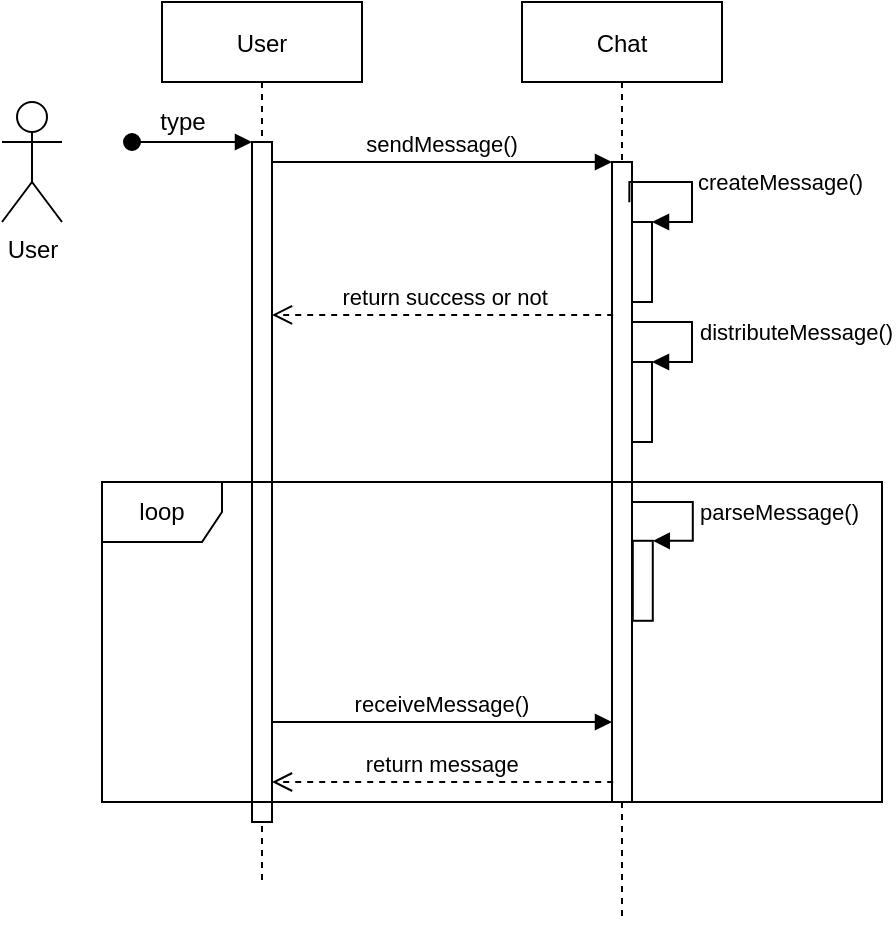 <mxfile version="13.8.8" type="device"><diagram id="kgpKYQtTHZ0yAKxKKP6v" name="Page-1"><mxGraphModel dx="466" dy="841" grid="1" gridSize="10" guides="1" tooltips="1" connect="1" arrows="1" fold="1" page="1" pageScale="1" pageWidth="850" pageHeight="1100" math="0" shadow="0"><root><mxCell id="0"/><mxCell id="1" parent="0"/><mxCell id="3nuBFxr9cyL0pnOWT2aG-1" value="User" style="shape=umlLifeline;perimeter=lifelinePerimeter;container=1;collapsible=0;recursiveResize=0;rounded=0;shadow=0;strokeWidth=1;" parent="1" vertex="1"><mxGeometry x="120" y="80" width="100" height="440" as="geometry"/></mxCell><mxCell id="3nuBFxr9cyL0pnOWT2aG-2" value="" style="points=[];perimeter=orthogonalPerimeter;rounded=0;shadow=0;strokeWidth=1;" parent="3nuBFxr9cyL0pnOWT2aG-1" vertex="1"><mxGeometry x="45" y="70" width="10" height="340" as="geometry"/></mxCell><mxCell id="3nuBFxr9cyL0pnOWT2aG-3" value="" style="verticalAlign=bottom;startArrow=oval;endArrow=block;startSize=8;shadow=0;strokeWidth=1;" parent="3nuBFxr9cyL0pnOWT2aG-1" target="3nuBFxr9cyL0pnOWT2aG-2" edge="1"><mxGeometry relative="1" as="geometry"><mxPoint x="-15" y="70" as="sourcePoint"/></mxGeometry></mxCell><mxCell id="3nuBFxr9cyL0pnOWT2aG-5" value="Chat" style="shape=umlLifeline;perimeter=lifelinePerimeter;container=1;collapsible=0;recursiveResize=0;rounded=0;shadow=0;strokeWidth=1;" parent="1" vertex="1"><mxGeometry x="300" y="80" width="100" height="460" as="geometry"/></mxCell><mxCell id="3nuBFxr9cyL0pnOWT2aG-6" value="" style="points=[];perimeter=orthogonalPerimeter;rounded=0;shadow=0;strokeWidth=1;" parent="3nuBFxr9cyL0pnOWT2aG-5" vertex="1"><mxGeometry x="45" y="80" width="10" height="320" as="geometry"/></mxCell><mxCell id="aPOZ6oEck9LlJb9NkWGv-6" value="" style="html=1;points=[];perimeter=orthogonalPerimeter;" vertex="1" parent="3nuBFxr9cyL0pnOWT2aG-5"><mxGeometry x="55" y="110" width="10" height="40" as="geometry"/></mxCell><mxCell id="aPOZ6oEck9LlJb9NkWGv-7" value="createMessage()" style="edgeStyle=orthogonalEdgeStyle;html=1;align=left;spacingLeft=2;endArrow=block;rounded=0;entryX=1;entryY=0;exitX=0.867;exitY=0.063;exitDx=0;exitDy=0;exitPerimeter=0;" edge="1" target="aPOZ6oEck9LlJb9NkWGv-6" parent="3nuBFxr9cyL0pnOWT2aG-5" source="3nuBFxr9cyL0pnOWT2aG-6"><mxGeometry relative="1" as="geometry"><mxPoint x="60" y="90" as="sourcePoint"/><Array as="points"><mxPoint x="85" y="90"/><mxPoint x="85" y="110"/></Array></mxGeometry></mxCell><mxCell id="aPOZ6oEck9LlJb9NkWGv-10" value="" style="html=1;points=[];perimeter=orthogonalPerimeter;" vertex="1" parent="3nuBFxr9cyL0pnOWT2aG-5"><mxGeometry x="55" y="180" width="10" height="40" as="geometry"/></mxCell><mxCell id="aPOZ6oEck9LlJb9NkWGv-11" value="distributeMessage()" style="edgeStyle=orthogonalEdgeStyle;html=1;align=left;spacingLeft=2;endArrow=block;rounded=0;entryX=1;entryY=0;" edge="1" target="aPOZ6oEck9LlJb9NkWGv-10" parent="3nuBFxr9cyL0pnOWT2aG-5" source="3nuBFxr9cyL0pnOWT2aG-6"><mxGeometry relative="1" as="geometry"><mxPoint x="60" y="160" as="sourcePoint"/><Array as="points"><mxPoint x="85" y="160"/><mxPoint x="85" y="180"/></Array></mxGeometry></mxCell><mxCell id="aPOZ6oEck9LlJb9NkWGv-15" value="" style="html=1;points=[];perimeter=orthogonalPerimeter;" vertex="1" parent="3nuBFxr9cyL0pnOWT2aG-5"><mxGeometry x="55.39" y="269.39" width="10" height="40" as="geometry"/></mxCell><mxCell id="aPOZ6oEck9LlJb9NkWGv-16" value="parseMessage()" style="edgeStyle=orthogonalEdgeStyle;html=1;align=left;spacingLeft=2;endArrow=block;rounded=0;entryX=1;entryY=0;exitX=0.961;exitY=0.743;exitDx=0;exitDy=0;exitPerimeter=0;" edge="1" target="aPOZ6oEck9LlJb9NkWGv-15" parent="3nuBFxr9cyL0pnOWT2aG-5"><mxGeometry relative="1" as="geometry"><mxPoint x="55.0" y="250" as="sourcePoint"/><Array as="points"><mxPoint x="85.39" y="250.39"/><mxPoint x="85.39" y="269.39"/></Array></mxGeometry></mxCell><mxCell id="3nuBFxr9cyL0pnOWT2aG-7" value="return success or not" style="verticalAlign=bottom;endArrow=open;dashed=1;endSize=8;exitX=0.06;exitY=0.239;shadow=0;strokeWidth=1;exitDx=0;exitDy=0;exitPerimeter=0;" parent="1" source="3nuBFxr9cyL0pnOWT2aG-6" target="3nuBFxr9cyL0pnOWT2aG-2" edge="1"><mxGeometry x="-0.013" relative="1" as="geometry"><mxPoint x="275" y="236" as="targetPoint"/><mxPoint as="offset"/></mxGeometry></mxCell><mxCell id="3nuBFxr9cyL0pnOWT2aG-8" value="sendMessage()" style="verticalAlign=bottom;endArrow=block;entryX=0;entryY=0;shadow=0;strokeWidth=1;" parent="1" source="3nuBFxr9cyL0pnOWT2aG-2" target="3nuBFxr9cyL0pnOWT2aG-6" edge="1"><mxGeometry relative="1" as="geometry"><mxPoint x="275" y="160" as="sourcePoint"/></mxGeometry></mxCell><mxCell id="aPOZ6oEck9LlJb9NkWGv-1" value="&lt;div&gt;User&lt;/div&gt;&lt;div&gt;&lt;br&gt;&lt;/div&gt;" style="shape=umlActor;verticalLabelPosition=bottom;verticalAlign=top;html=1;outlineConnect=0;" vertex="1" parent="1"><mxGeometry x="40" y="130" width="30" height="60" as="geometry"/></mxCell><mxCell id="aPOZ6oEck9LlJb9NkWGv-5" value="type" style="text;html=1;align=center;verticalAlign=middle;resizable=0;points=[];autosize=1;" vertex="1" parent="1"><mxGeometry x="110" y="130" width="40" height="20" as="geometry"/></mxCell><mxCell id="aPOZ6oEck9LlJb9NkWGv-18" value="receiveMessage()" style="verticalAlign=bottom;endArrow=block;entryX=0;entryY=0;shadow=0;strokeWidth=1;" edge="1" parent="1"><mxGeometry relative="1" as="geometry"><mxPoint x="175" y="440.0" as="sourcePoint"/><mxPoint x="345" y="440.0" as="targetPoint"/></mxGeometry></mxCell><mxCell id="aPOZ6oEck9LlJb9NkWGv-19" value="return message" style="verticalAlign=bottom;endArrow=open;dashed=1;endSize=8;exitX=0.06;exitY=0.239;shadow=0;strokeWidth=1;exitDx=0;exitDy=0;exitPerimeter=0;" edge="1" parent="1"><mxGeometry x="0.004" relative="1" as="geometry"><mxPoint x="175" y="470.0" as="targetPoint"/><mxPoint x="345.6" y="470.0" as="sourcePoint"/><mxPoint as="offset"/></mxGeometry></mxCell><mxCell id="aPOZ6oEck9LlJb9NkWGv-20" value="loop" style="shape=umlFrame;whiteSpace=wrap;html=1;" vertex="1" parent="1"><mxGeometry x="90" y="320" width="390" height="160" as="geometry"/></mxCell></root></mxGraphModel></diagram></mxfile>